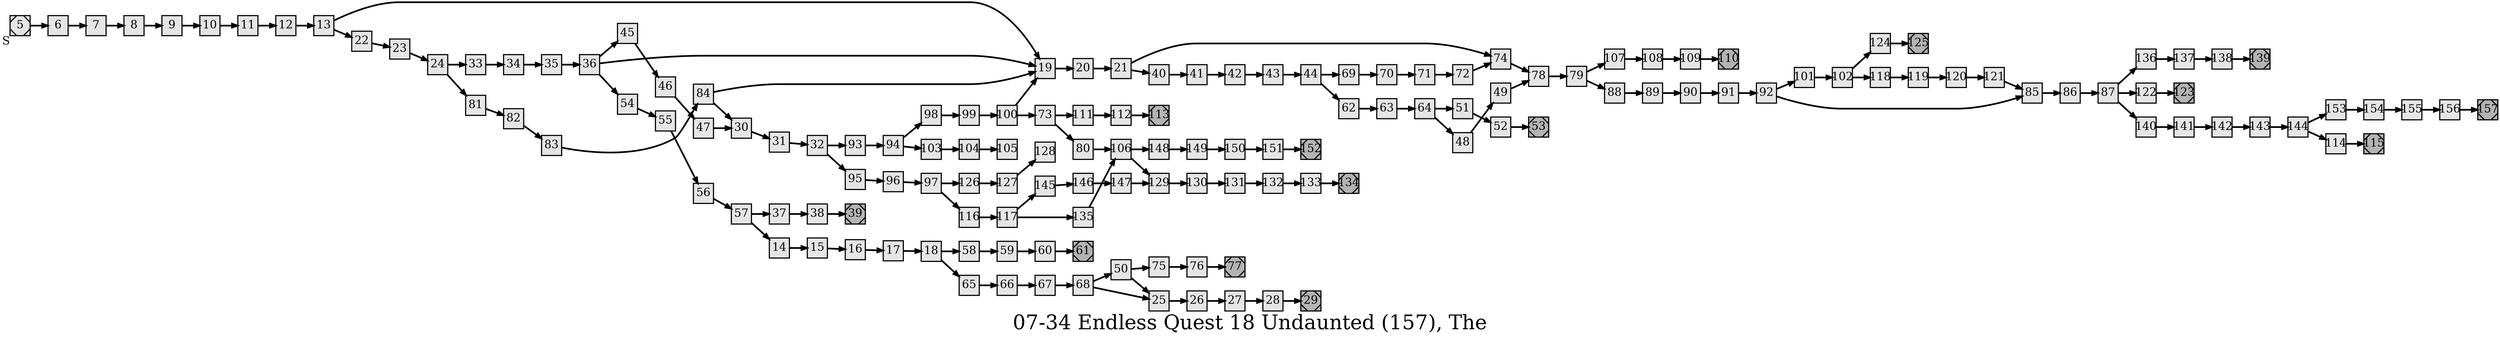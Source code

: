 digraph g{
  graph [ label="07-34 Endless Quest 18 Undaunted (157), The" rankdir=LR, ordering=out, fontsize=36, nodesep="0.35", ranksep="0.45"];
  node  [shape=rect, penwidth=2, fontsize=20, style=filled, fillcolor=grey90, margin="0,0", labelfloat=true, regular=true, fixedsize=true];
  edge  [labelfloat=true, penwidth=3, fontsize=12];
  // ---;
  // group  : Katz;
  // id     :;
  // gbid   :;
  // series :;
  // title  :;
  // author :;
  // credit:;
  // - name : Rachael Grainger;
  // role : encoder;
  // date : 2017-08-23;
  // - name : Jeremy Douglass;
  // role : editor;
  // date : 2017-10-19;
  // render:;
  // - name   : small;
  // styles : gvStyles-small.txt;
  // engine : dot;
  // comment: >;
  // Endings grouped at bottom of data.;
  // ---;
  
  // From | To | Label;
  
  5	[ xlabel="S", shape=Msquare, fontsize=20 ];
  5 -> 6;
  6 -> 7;
  7 -> 8;
  8 -> 9;
  9 -> 10;
  10 -> 11;
  11 -> 12;
  12 -> 13;
  13 -> 19;
  13 -> 22;
  14 -> 15;
  15 -> 16;
  16 -> 17;
  17 -> 18;
  18 -> 58;
  18 -> 65;
  19 -> 20;
  20 -> 21;
  21 -> 74;
  21 -> 40;
  22 -> 23;
  23 -> 24;
  24 -> 33;
  24 -> 81;
  25 -> 26;
  26 -> 27;
  27 -> 28;
  28 -> 29;
  30 -> 31;
  31 -> 32;
  32 -> 93;
  32 -> 95;
  33 -> 34;
  34 -> 35;
  35 -> 36;
  36 -> 45;
  36 -> 19;
  36 -> 54;
  37 -> 38;
  38 -> 39;
  40 -> 41;
  41 -> 42;
  42 -> 43;
  43 -> 44;
  44 -> 69;
  44 -> 62;
  45 -> 46;
  46 -> 47;
  47 -> 30;
  48 -> 49;
  49 -> 78;
  50 -> 75;
  50 -> 25;
  51 -> 52;
  52 -> 53;
  54 -> 55;
  55 -> 56;
  56 -> 57;
  57 -> 37;
  57 -> 14;
  58 -> 59;
  59 -> 60;
  60 -> 61;
  62 -> 63;
  63 -> 64;
  64 -> 51;
  64 -> 48;
  65 -> 66;
  66 -> 67;
  67 -> 68;
  68 -> 50;
  68 -> 25;
  69 -> 70;
  70 -> 71;
  71 -> 72;
  72 -> 74;
  73 -> 111;
  73 -> 80;
  74 -> 78;
  75 -> 76;
  76 -> 77;
  78 -> 79;
  79 -> 107;
  79 -> 88;
  80 -> 106;
  81 -> 82;
  82 -> 83;
  83 -> 84;
  84 -> 19;
  84 -> 30;
  85 -> 86;
  86 -> 87;
  87 -> 136;
  87 -> 122;
  87 -> 140;
  88 -> 89;
  89 -> 90;
  90 -> 91;
  91 -> 92;
  92 -> 101;
  92 -> 85;
  93 -> 94;
  94 -> 98;
  94 -> 103;
  95 -> 96;
  96 -> 97;
  97 -> 126;
  97 -> 116;
  98 -> 99;
  99 -> 100;
  100 -> 19;
  100 -> 73;
  101 -> 102;
  102 -> 124;
  102 -> 118;
  103 -> 104;
  104 -> 105;
  106 -> 148;
  106 -> 129;
  107 -> 108;
  108 -> 109;
  109 -> 110;
  111 -> 112;
  112 -> 113;
  114 -> 115;
  116 -> 117;
  117 -> 145;
  117 -> 135;
  118 -> 119;
  119 -> 120;
  120 -> 121;
  121 -> 85;
  122 -> 123;
  124 -> 125;
  126 -> 127;
  127 -> 128;
  129 -> 130;
  130 -> 131;
  131 -> 132;
  132 -> 133;
  133 -> 134;
  135 -> 106;
  136 -> 137;
  137 -> 138;
  138 -> 139;
  140 -> 141;
  141 -> 142;
  142 -> 143;
  143 -> 144;
  144 -> 153;
  144 -> 114;
  145 -> 146;
  146 -> 147;
  147 -> 129;
  148 -> 149;
  149 -> 150;
  150 -> 151;
  151 -> 152;
  153 -> 154;
  154 -> 155;
  155 -> 156;
  156 -> 157;
  
  157	[ xlabel="E", shape=Msquare, fontsize=20, fillcolor=grey70, xlabel="" ];
  125	[ xlabel="E", shape=Msquare, fontsize=20, fillcolor=grey70, xlabel="" ];
  134	[ xlabel="E", shape=Msquare, fontsize=20, fillcolor=grey70, xlabel="" ];
  152	[ xlabel="E", shape=Msquare, fontsize=20, fillcolor=grey70, xlabel="" ];
  113	[ xlabel="E", shape=Msquare, fontsize=20, fillcolor=grey70, xlabel="" ];
  53	[ xlabel="E", shape=Msquare, fontsize=20, fillcolor=grey70, xlabel="" ];
  123	[ xlabel="E", shape=Msquare, fontsize=20, fillcolor=grey70, xlabel="" ];
  115	[ xlabel="E", shape=Msquare, fontsize=20, fillcolor=grey70, xlabel="" ];
  29	[ xlabel="E", shape=Msquare, fontsize=20, fillcolor=grey70, xlabel="" ];
  139	[ xlabel="E", shape=Msquare, fontsize=20, fillcolor=grey70, xlabel="" ];
  39	[ xlabel="E", shape=Msquare, fontsize=20, fillcolor=grey70, xlabel="" ];
  110	[ xlabel="E", shape=Msquare, fontsize=20, fillcolor=grey70, xlabel="" ];
  61	[ xlabel="E", shape=Msquare, fontsize=20, fillcolor=grey70, xlabel="" ];
  77	[ xlabel="E", shape=Msquare, fontsize=20, fillcolor=grey70, xlabel="" ];
}

